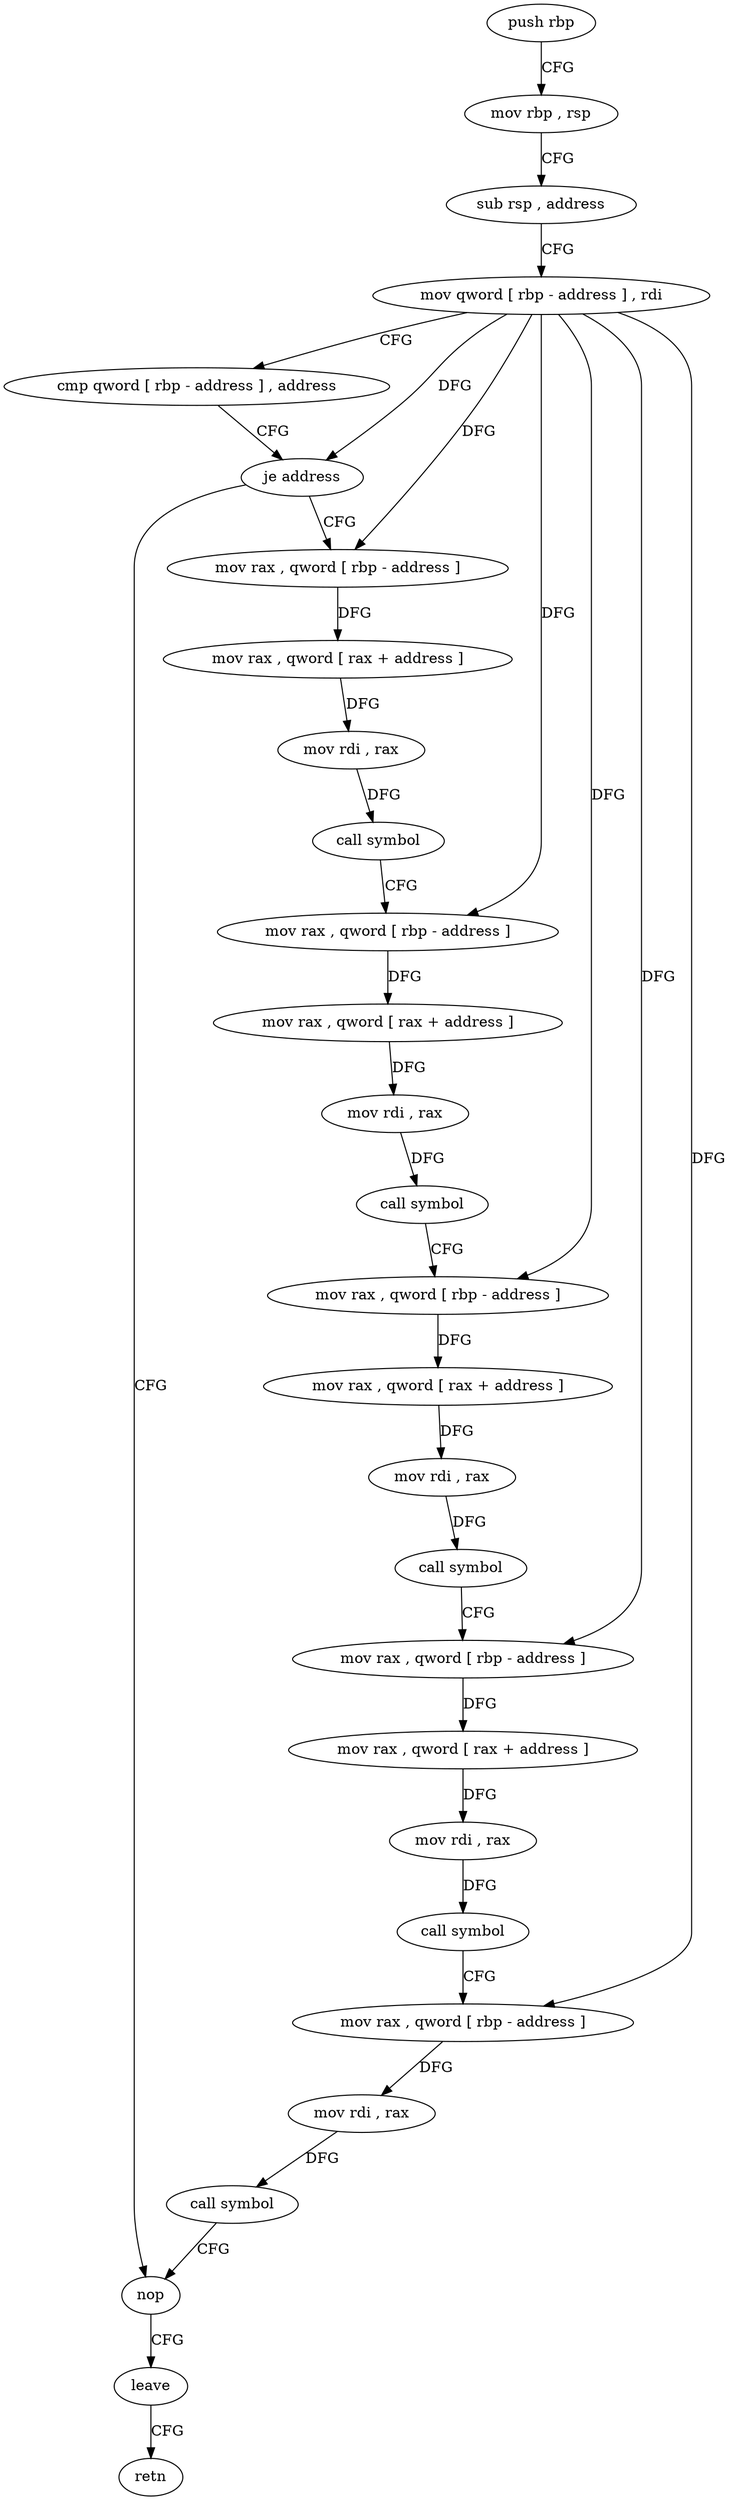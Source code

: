 digraph "func" {
"89940" [label = "push rbp" ]
"89941" [label = "mov rbp , rsp" ]
"89944" [label = "sub rsp , address" ]
"89948" [label = "mov qword [ rbp - address ] , rdi" ]
"89952" [label = "cmp qword [ rbp - address ] , address" ]
"89957" [label = "je address" ]
"90035" [label = "nop" ]
"89959" [label = "mov rax , qword [ rbp - address ]" ]
"90036" [label = "leave" ]
"90037" [label = "retn" ]
"89963" [label = "mov rax , qword [ rax + address ]" ]
"89967" [label = "mov rdi , rax" ]
"89970" [label = "call symbol" ]
"89975" [label = "mov rax , qword [ rbp - address ]" ]
"89979" [label = "mov rax , qword [ rax + address ]" ]
"89983" [label = "mov rdi , rax" ]
"89986" [label = "call symbol" ]
"89991" [label = "mov rax , qword [ rbp - address ]" ]
"89995" [label = "mov rax , qword [ rax + address ]" ]
"89999" [label = "mov rdi , rax" ]
"90002" [label = "call symbol" ]
"90007" [label = "mov rax , qword [ rbp - address ]" ]
"90011" [label = "mov rax , qword [ rax + address ]" ]
"90015" [label = "mov rdi , rax" ]
"90018" [label = "call symbol" ]
"90023" [label = "mov rax , qword [ rbp - address ]" ]
"90027" [label = "mov rdi , rax" ]
"90030" [label = "call symbol" ]
"89940" -> "89941" [ label = "CFG" ]
"89941" -> "89944" [ label = "CFG" ]
"89944" -> "89948" [ label = "CFG" ]
"89948" -> "89952" [ label = "CFG" ]
"89948" -> "89957" [ label = "DFG" ]
"89948" -> "89959" [ label = "DFG" ]
"89948" -> "89975" [ label = "DFG" ]
"89948" -> "89991" [ label = "DFG" ]
"89948" -> "90007" [ label = "DFG" ]
"89948" -> "90023" [ label = "DFG" ]
"89952" -> "89957" [ label = "CFG" ]
"89957" -> "90035" [ label = "CFG" ]
"89957" -> "89959" [ label = "CFG" ]
"90035" -> "90036" [ label = "CFG" ]
"89959" -> "89963" [ label = "DFG" ]
"90036" -> "90037" [ label = "CFG" ]
"89963" -> "89967" [ label = "DFG" ]
"89967" -> "89970" [ label = "DFG" ]
"89970" -> "89975" [ label = "CFG" ]
"89975" -> "89979" [ label = "DFG" ]
"89979" -> "89983" [ label = "DFG" ]
"89983" -> "89986" [ label = "DFG" ]
"89986" -> "89991" [ label = "CFG" ]
"89991" -> "89995" [ label = "DFG" ]
"89995" -> "89999" [ label = "DFG" ]
"89999" -> "90002" [ label = "DFG" ]
"90002" -> "90007" [ label = "CFG" ]
"90007" -> "90011" [ label = "DFG" ]
"90011" -> "90015" [ label = "DFG" ]
"90015" -> "90018" [ label = "DFG" ]
"90018" -> "90023" [ label = "CFG" ]
"90023" -> "90027" [ label = "DFG" ]
"90027" -> "90030" [ label = "DFG" ]
"90030" -> "90035" [ label = "CFG" ]
}
